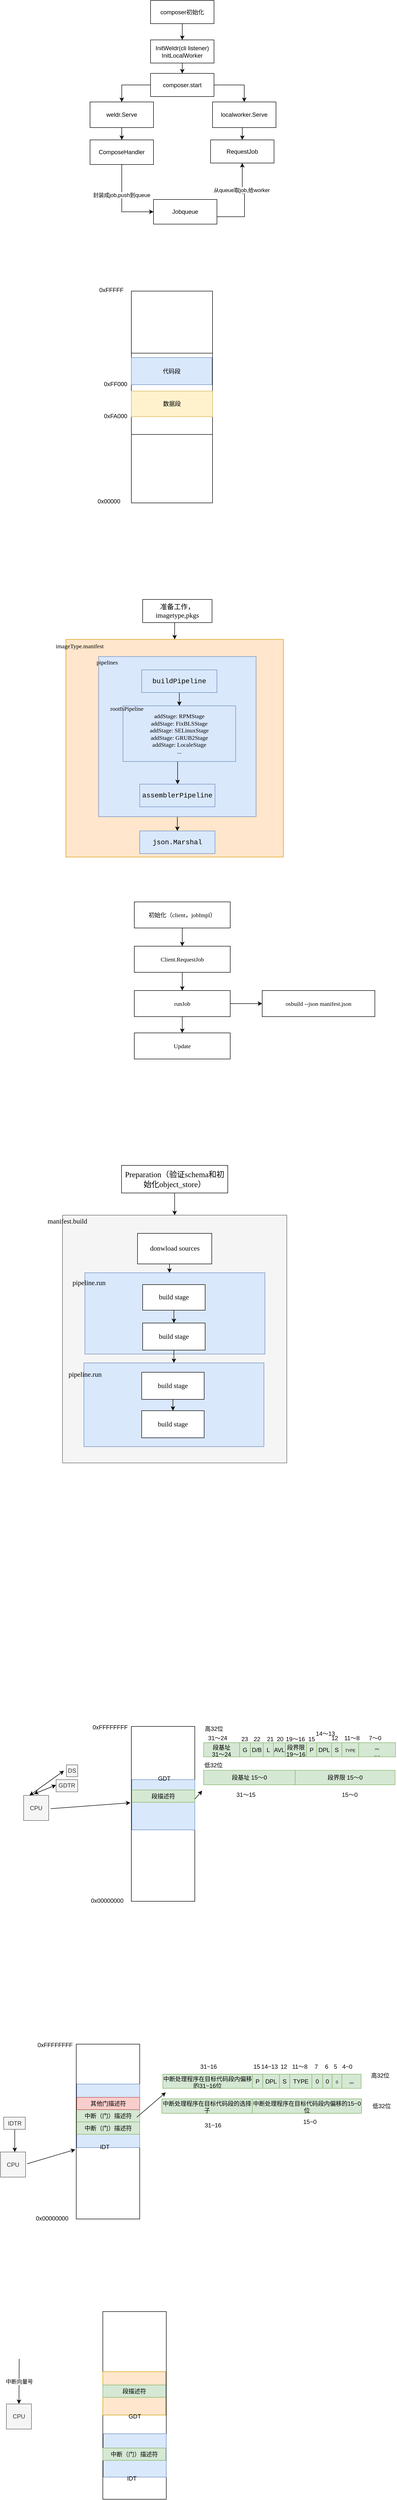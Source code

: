 <mxfile version="16.3.0" type="github">
  <diagram id="bUlH8hTkWng0hmFy_uGy" name="Page-1">
    <mxGraphModel dx="946" dy="549" grid="0" gridSize="10" guides="1" tooltips="1" connect="1" arrows="1" fold="1" page="1" pageScale="1" pageWidth="827" pageHeight="1169" math="0" shadow="0">
      <root>
        <mxCell id="0" />
        <mxCell id="1" parent="0" />
        <mxCell id="U3-4PwBG5j7vjIqN_zPh-6" value="" style="edgeStyle=orthogonalEdgeStyle;rounded=0;orthogonalLoop=1;jettySize=auto;html=1;" parent="1" source="U3-4PwBG5j7vjIqN_zPh-2" target="U3-4PwBG5j7vjIqN_zPh-5" edge="1">
          <mxGeometry relative="1" as="geometry" />
        </mxCell>
        <mxCell id="U3-4PwBG5j7vjIqN_zPh-2" value="composer初始化" style="rounded=0;whiteSpace=wrap;html=1;" parent="1" vertex="1">
          <mxGeometry x="327" y="86" width="129" height="47" as="geometry" />
        </mxCell>
        <mxCell id="U3-4PwBG5j7vjIqN_zPh-19" value="" style="edgeStyle=orthogonalEdgeStyle;rounded=0;orthogonalLoop=1;jettySize=auto;html=1;" parent="1" source="U3-4PwBG5j7vjIqN_zPh-5" target="U3-4PwBG5j7vjIqN_zPh-18" edge="1">
          <mxGeometry relative="1" as="geometry" />
        </mxCell>
        <mxCell id="U3-4PwBG5j7vjIqN_zPh-5" value="&lt;div&gt;&lt;span&gt;InitWeldr(cli listener)&lt;/span&gt;&lt;/div&gt;&lt;div&gt;&lt;span&gt;InitLocalWorker&lt;/span&gt;&lt;/div&gt;" style="rounded=0;whiteSpace=wrap;html=1;align=center;" parent="1" vertex="1">
          <mxGeometry x="327" y="166" width="129" height="47" as="geometry" />
        </mxCell>
        <mxCell id="U3-4PwBG5j7vjIqN_zPh-26" style="edgeStyle=orthogonalEdgeStyle;rounded=0;orthogonalLoop=1;jettySize=auto;html=1;exitX=0.5;exitY=1;exitDx=0;exitDy=0;entryX=0;entryY=0.5;entryDx=0;entryDy=0;" parent="1" source="U3-4PwBG5j7vjIqN_zPh-8" target="U3-4PwBG5j7vjIqN_zPh-24" edge="1">
          <mxGeometry relative="1" as="geometry" />
        </mxCell>
        <mxCell id="U3-4PwBG5j7vjIqN_zPh-27" value="封装成job,push到queue" style="edgeLabel;html=1;align=center;verticalAlign=middle;resizable=0;points=[];" parent="U3-4PwBG5j7vjIqN_zPh-26" vertex="1" connectable="0">
          <mxGeometry x="-0.23" y="-1" relative="1" as="geometry">
            <mxPoint as="offset" />
          </mxGeometry>
        </mxCell>
        <mxCell id="U3-4PwBG5j7vjIqN_zPh-8" value="&lt;div&gt;ComposeHandler&lt;/div&gt;" style="rounded=0;whiteSpace=wrap;html=1;align=center;" parent="1" vertex="1">
          <mxGeometry x="204" y="369" width="129" height="50" as="geometry" />
        </mxCell>
        <mxCell id="U3-4PwBG5j7vjIqN_zPh-10" value="RequestJob" style="rounded=0;whiteSpace=wrap;html=1;align=center;" parent="1" vertex="1">
          <mxGeometry x="449" y="369" width="129" height="47" as="geometry" />
        </mxCell>
        <mxCell id="U3-4PwBG5j7vjIqN_zPh-16" style="edgeStyle=orthogonalEdgeStyle;rounded=0;orthogonalLoop=1;jettySize=auto;html=1;exitX=0.5;exitY=1;exitDx=0;exitDy=0;entryX=0.5;entryY=0;entryDx=0;entryDy=0;" parent="1" source="U3-4PwBG5j7vjIqN_zPh-12" target="U3-4PwBG5j7vjIqN_zPh-8" edge="1">
          <mxGeometry relative="1" as="geometry" />
        </mxCell>
        <mxCell id="U3-4PwBG5j7vjIqN_zPh-12" value="weldr.Serve" style="rounded=0;whiteSpace=wrap;html=1;" parent="1" vertex="1">
          <mxGeometry x="204" y="292" width="129" height="52" as="geometry" />
        </mxCell>
        <mxCell id="U3-4PwBG5j7vjIqN_zPh-23" style="edgeStyle=orthogonalEdgeStyle;rounded=0;orthogonalLoop=1;jettySize=auto;html=1;exitX=0.5;exitY=1;exitDx=0;exitDy=0;entryX=0.5;entryY=0;entryDx=0;entryDy=0;" parent="1" source="U3-4PwBG5j7vjIqN_zPh-17" target="U3-4PwBG5j7vjIqN_zPh-10" edge="1">
          <mxGeometry relative="1" as="geometry" />
        </mxCell>
        <mxCell id="U3-4PwBG5j7vjIqN_zPh-17" value="localworker.Serve" style="rounded=0;whiteSpace=wrap;html=1;" parent="1" vertex="1">
          <mxGeometry x="453" y="292" width="129" height="52" as="geometry" />
        </mxCell>
        <mxCell id="U3-4PwBG5j7vjIqN_zPh-21" style="edgeStyle=orthogonalEdgeStyle;rounded=0;orthogonalLoop=1;jettySize=auto;html=1;exitX=0;exitY=0.5;exitDx=0;exitDy=0;entryX=0.5;entryY=0;entryDx=0;entryDy=0;" parent="1" source="U3-4PwBG5j7vjIqN_zPh-18" target="U3-4PwBG5j7vjIqN_zPh-12" edge="1">
          <mxGeometry relative="1" as="geometry" />
        </mxCell>
        <mxCell id="U3-4PwBG5j7vjIqN_zPh-22" style="edgeStyle=orthogonalEdgeStyle;rounded=0;orthogonalLoop=1;jettySize=auto;html=1;exitX=1;exitY=0.5;exitDx=0;exitDy=0;" parent="1" source="U3-4PwBG5j7vjIqN_zPh-18" target="U3-4PwBG5j7vjIqN_zPh-17" edge="1">
          <mxGeometry relative="1" as="geometry" />
        </mxCell>
        <mxCell id="U3-4PwBG5j7vjIqN_zPh-18" value="&lt;div&gt;composer.start&lt;/div&gt;" style="rounded=0;whiteSpace=wrap;html=1;align=center;" parent="1" vertex="1">
          <mxGeometry x="327" y="234" width="129" height="47" as="geometry" />
        </mxCell>
        <mxCell id="U3-4PwBG5j7vjIqN_zPh-28" style="edgeStyle=orthogonalEdgeStyle;rounded=0;orthogonalLoop=1;jettySize=auto;html=1;entryX=0.5;entryY=1;entryDx=0;entryDy=0;exitX=1;exitY=0.5;exitDx=0;exitDy=0;exitPerimeter=0;" parent="1" source="U3-4PwBG5j7vjIqN_zPh-24" target="U3-4PwBG5j7vjIqN_zPh-10" edge="1">
          <mxGeometry relative="1" as="geometry">
            <Array as="points">
              <mxPoint x="459" y="525" />
              <mxPoint x="518" y="525" />
              <mxPoint x="518" y="478" />
              <mxPoint x="514" y="478" />
            </Array>
          </mxGeometry>
        </mxCell>
        <mxCell id="U3-4PwBG5j7vjIqN_zPh-29" value="从queue取job,给worker" style="edgeLabel;html=1;align=center;verticalAlign=middle;resizable=0;points=[];" parent="U3-4PwBG5j7vjIqN_zPh-28" vertex="1" connectable="0">
          <mxGeometry x="0.413" y="2" relative="1" as="geometry">
            <mxPoint as="offset" />
          </mxGeometry>
        </mxCell>
        <mxCell id="U3-4PwBG5j7vjIqN_zPh-24" value="Jobqueue" style="rounded=0;whiteSpace=wrap;html=1;align=center;" parent="1" vertex="1">
          <mxGeometry x="333" y="490" width="129" height="50" as="geometry" />
        </mxCell>
        <mxCell id="U3-4PwBG5j7vjIqN_zPh-52" style="edgeStyle=orthogonalEdgeStyle;rounded=0;orthogonalLoop=1;jettySize=auto;html=1;exitX=0.5;exitY=1;exitDx=0;exitDy=0;entryX=0.5;entryY=0;entryDx=0;entryDy=0;" parent="1" source="U3-4PwBG5j7vjIqN_zPh-30" target="U3-4PwBG5j7vjIqN_zPh-45" edge="1">
          <mxGeometry relative="1" as="geometry" />
        </mxCell>
        <mxCell id="U3-4PwBG5j7vjIqN_zPh-30" value="&lt;font face=&quot;Lucida Console&quot; style=&quot;font-size: 14px&quot;&gt;准备工作，imagetype,pkgs&lt;/font&gt;" style="rounded=0;whiteSpace=wrap;html=1;" parent="1" vertex="1">
          <mxGeometry x="311" y="1302" width="141" height="47" as="geometry" />
        </mxCell>
        <mxCell id="U3-4PwBG5j7vjIqN_zPh-34" value="" style="edgeStyle=orthogonalEdgeStyle;rounded=0;orthogonalLoop=1;jettySize=auto;html=1;" parent="1" edge="1">
          <mxGeometry relative="1" as="geometry">
            <mxPoint x="399.5" y="877" as="targetPoint" />
          </mxGeometry>
        </mxCell>
        <mxCell id="U3-4PwBG5j7vjIqN_zPh-36" value="" style="edgeStyle=orthogonalEdgeStyle;rounded=0;orthogonalLoop=1;jettySize=auto;html=1;" parent="1" edge="1">
          <mxGeometry relative="1" as="geometry">
            <mxPoint x="399.5" y="954" as="targetPoint" />
          </mxGeometry>
        </mxCell>
        <mxCell id="U3-4PwBG5j7vjIqN_zPh-51" style="edgeStyle=orthogonalEdgeStyle;rounded=0;orthogonalLoop=1;jettySize=auto;html=1;exitX=0.5;exitY=0;exitDx=0;exitDy=0;entryX=0.5;entryY=0;entryDx=0;entryDy=0;" parent="1" source="U3-4PwBG5j7vjIqN_zPh-45" target="U3-4PwBG5j7vjIqN_zPh-39" edge="1">
          <mxGeometry relative="1" as="geometry" />
        </mxCell>
        <mxCell id="U3-4PwBG5j7vjIqN_zPh-53" style="edgeStyle=orthogonalEdgeStyle;rounded=0;orthogonalLoop=1;jettySize=auto;html=1;exitX=0.5;exitY=0;exitDx=0;exitDy=0;entryX=0.5;entryY=0;entryDx=0;entryDy=0;" parent="1" source="U3-4PwBG5j7vjIqN_zPh-45" target="U3-4PwBG5j7vjIqN_zPh-39" edge="1">
          <mxGeometry relative="1" as="geometry" />
        </mxCell>
        <mxCell id="U3-4PwBG5j7vjIqN_zPh-45" value="" style="whiteSpace=wrap;html=1;aspect=fixed;fillColor=#ffe6cc;strokeColor=#d79b00;" parent="1" vertex="1">
          <mxGeometry x="155" y="1383" width="442" height="442" as="geometry" />
        </mxCell>
        <mxCell id="U3-4PwBG5j7vjIqN_zPh-54" value="" style="edgeStyle=orthogonalEdgeStyle;rounded=0;orthogonalLoop=1;jettySize=auto;html=1;" parent="1" source="U3-4PwBG5j7vjIqN_zPh-39" target="U3-4PwBG5j7vjIqN_zPh-49" edge="1">
          <mxGeometry relative="1" as="geometry" />
        </mxCell>
        <mxCell id="U3-4PwBG5j7vjIqN_zPh-39" value="" style="rounded=0;whiteSpace=wrap;html=1;fillColor=#dae8fc;strokeColor=#6c8ebf;" parent="1" vertex="1">
          <mxGeometry x="221.5" y="1418" width="320" height="325" as="geometry" />
        </mxCell>
        <mxCell id="U3-4PwBG5j7vjIqN_zPh-47" value="&lt;font face=&quot;Lucida Console&quot;&gt;imageType.manifest&lt;/font&gt;" style="text;html=1;strokeColor=none;fillColor=none;align=center;verticalAlign=middle;whiteSpace=wrap;rounded=0;" parent="1" vertex="1">
          <mxGeometry x="163" y="1387" width="40" height="20" as="geometry" />
        </mxCell>
        <mxCell id="U3-4PwBG5j7vjIqN_zPh-49" value="&lt;div style=&quot;line-height: 19px&quot;&gt;&lt;font face=&quot;consolas, courier new, monospace&quot;&gt;&lt;span style=&quot;font-size: 14px&quot;&gt;json.Marshal&lt;/span&gt;&lt;/font&gt;&lt;br&gt;&lt;/div&gt;" style="rounded=0;whiteSpace=wrap;html=1;fillColor=#dae8fc;strokeColor=#6c8ebf;" parent="1" vertex="1">
          <mxGeometry x="305" y="1772" width="153" height="46" as="geometry" />
        </mxCell>
        <mxCell id="U3-4PwBG5j7vjIqN_zPh-55" value="&lt;font face=&quot;Lucida Console&quot;&gt;pipelines&lt;/font&gt;" style="text;html=1;strokeColor=none;fillColor=none;align=center;verticalAlign=middle;whiteSpace=wrap;rounded=0;" parent="1" vertex="1">
          <mxGeometry x="219" y="1420" width="40" height="20" as="geometry" />
        </mxCell>
        <mxCell id="U3-4PwBG5j7vjIqN_zPh-63" value="" style="edgeStyle=orthogonalEdgeStyle;rounded=0;orthogonalLoop=1;jettySize=auto;html=1;" parent="1" source="U3-4PwBG5j7vjIqN_zPh-56" target="U3-4PwBG5j7vjIqN_zPh-57" edge="1">
          <mxGeometry relative="1" as="geometry" />
        </mxCell>
        <mxCell id="U3-4PwBG5j7vjIqN_zPh-56" value="&lt;div style=&quot;line-height: 19px&quot;&gt;&lt;font face=&quot;consolas, courier new, monospace&quot;&gt;&lt;span style=&quot;font-size: 14px&quot;&gt;buildPipeline&lt;/span&gt;&lt;/font&gt;&lt;br&gt;&lt;/div&gt;" style="rounded=0;whiteSpace=wrap;html=1;fillColor=#dae8fc;strokeColor=#6c8ebf;" parent="1" vertex="1">
          <mxGeometry x="309" y="1445" width="153" height="46" as="geometry" />
        </mxCell>
        <mxCell id="U3-4PwBG5j7vjIqN_zPh-64" style="edgeStyle=orthogonalEdgeStyle;rounded=0;orthogonalLoop=1;jettySize=auto;html=1;exitX=0.5;exitY=1;exitDx=0;exitDy=0;" parent="1" source="U3-4PwBG5j7vjIqN_zPh-57" edge="1">
          <mxGeometry relative="1" as="geometry">
            <mxPoint x="382" y="1677" as="targetPoint" />
            <Array as="points">
              <mxPoint x="382" y="1631" />
            </Array>
          </mxGeometry>
        </mxCell>
        <mxCell id="U3-4PwBG5j7vjIqN_zPh-57" value="&lt;font face=&quot;Lucida Console&quot;&gt;addStage: RPMStage&lt;br&gt;&lt;/font&gt;&lt;span style=&quot;font-family: &amp;#34;lucida console&amp;#34;&quot;&gt;addStage&lt;/span&gt;&lt;span style=&quot;font-family: &amp;#34;lucida console&amp;#34;&quot;&gt;:&amp;nbsp;&lt;/span&gt;&lt;font face=&quot;lucida console&quot;&gt;FixBLSStage&lt;br&gt;&lt;/font&gt;&lt;span style=&quot;font-family: &amp;#34;lucida console&amp;#34;&quot;&gt;addStage&lt;/span&gt;&lt;span style=&quot;font-family: &amp;#34;lucida console&amp;#34;&quot;&gt;:&amp;nbsp;&lt;/span&gt;&lt;font face=&quot;lucida console&quot;&gt;SELinuxStage&lt;br&gt;&lt;/font&gt;&lt;span style=&quot;font-family: &amp;#34;lucida console&amp;#34;&quot;&gt;addStage&lt;/span&gt;&lt;span style=&quot;font-family: &amp;#34;lucida console&amp;#34;&quot;&gt;:&amp;nbsp;&lt;/span&gt;&lt;font face=&quot;lucida console&quot;&gt;GRUB2Stage&lt;br&gt;&lt;/font&gt;&lt;span style=&quot;font-family: &amp;#34;lucida console&amp;#34;&quot;&gt;addStage&lt;/span&gt;&lt;span style=&quot;font-family: &amp;#34;lucida console&amp;#34;&quot;&gt;:&amp;nbsp;&lt;/span&gt;&lt;font face=&quot;lucida console&quot;&gt;LocaleStage&lt;br&gt;...&lt;br&gt;&lt;/font&gt;" style="rounded=0;whiteSpace=wrap;html=1;fillColor=#dae8fc;strokeColor=#6c8ebf;" parent="1" vertex="1">
          <mxGeometry x="271" y="1518" width="229" height="113" as="geometry" />
        </mxCell>
        <mxCell id="U3-4PwBG5j7vjIqN_zPh-58" value="&lt;div style=&quot;line-height: 19px&quot;&gt;&lt;font face=&quot;consolas, courier new, monospace&quot;&gt;&lt;span style=&quot;font-size: 14px&quot;&gt;assemblerPipeline&lt;/span&gt;&lt;/font&gt;&lt;br&gt;&lt;/div&gt;" style="rounded=0;whiteSpace=wrap;html=1;fillColor=#dae8fc;strokeColor=#6c8ebf;" parent="1" vertex="1">
          <mxGeometry x="305" y="1677" width="153" height="46" as="geometry" />
        </mxCell>
        <mxCell id="U3-4PwBG5j7vjIqN_zPh-67" value="&lt;font face=&quot;Lucida Console&quot; style=&quot;font-size: 12px&quot;&gt;rootfsPipeline&lt;/font&gt;" style="text;html=1;strokeColor=none;fillColor=none;align=center;verticalAlign=middle;whiteSpace=wrap;rounded=0;" parent="1" vertex="1">
          <mxGeometry x="259" y="1514" width="40" height="20" as="geometry" />
        </mxCell>
        <mxCell id="U3-4PwBG5j7vjIqN_zPh-70" value="" style="edgeStyle=orthogonalEdgeStyle;rounded=0;orthogonalLoop=1;jettySize=auto;html=1;" parent="1" source="U3-4PwBG5j7vjIqN_zPh-68" target="U3-4PwBG5j7vjIqN_zPh-69" edge="1">
          <mxGeometry relative="1" as="geometry" />
        </mxCell>
        <mxCell id="U3-4PwBG5j7vjIqN_zPh-68" value="&lt;font face=&quot;Lucida Console&quot;&gt;初始化（client，jobImpl）&lt;/font&gt;" style="rounded=0;whiteSpace=wrap;html=1;" parent="1" vertex="1">
          <mxGeometry x="294" y="1916" width="195" height="53" as="geometry" />
        </mxCell>
        <mxCell id="U3-4PwBG5j7vjIqN_zPh-73" value="" style="edgeStyle=orthogonalEdgeStyle;rounded=0;orthogonalLoop=1;jettySize=auto;html=1;" parent="1" source="U3-4PwBG5j7vjIqN_zPh-69" target="U3-4PwBG5j7vjIqN_zPh-72" edge="1">
          <mxGeometry relative="1" as="geometry" />
        </mxCell>
        <mxCell id="U3-4PwBG5j7vjIqN_zPh-69" value="&lt;font face=&quot;Lucida Console&quot;&gt;Client.RequestJob&lt;/font&gt;" style="rounded=0;whiteSpace=wrap;html=1;" parent="1" vertex="1">
          <mxGeometry x="294" y="2006" width="195" height="53" as="geometry" />
        </mxCell>
        <mxCell id="U3-4PwBG5j7vjIqN_zPh-75" value="" style="edgeStyle=orthogonalEdgeStyle;rounded=0;orthogonalLoop=1;jettySize=auto;html=1;" parent="1" source="U3-4PwBG5j7vjIqN_zPh-72" target="U3-4PwBG5j7vjIqN_zPh-74" edge="1">
          <mxGeometry relative="1" as="geometry" />
        </mxCell>
        <mxCell id="U3-4PwBG5j7vjIqN_zPh-77" value="" style="edgeStyle=orthogonalEdgeStyle;rounded=0;orthogonalLoop=1;jettySize=auto;html=1;" parent="1" source="U3-4PwBG5j7vjIqN_zPh-72" target="U3-4PwBG5j7vjIqN_zPh-76" edge="1">
          <mxGeometry relative="1" as="geometry" />
        </mxCell>
        <mxCell id="U3-4PwBG5j7vjIqN_zPh-72" value="&lt;font face=&quot;Lucida Console&quot;&gt;runJob&lt;/font&gt;" style="rounded=0;whiteSpace=wrap;html=1;" parent="1" vertex="1">
          <mxGeometry x="294" y="2096" width="195" height="53" as="geometry" />
        </mxCell>
        <mxCell id="U3-4PwBG5j7vjIqN_zPh-74" value="&lt;font face=&quot;Lucida Console&quot;&gt;Update&lt;/font&gt;" style="rounded=0;whiteSpace=wrap;html=1;" parent="1" vertex="1">
          <mxGeometry x="294" y="2182" width="195" height="53" as="geometry" />
        </mxCell>
        <mxCell id="U3-4PwBG5j7vjIqN_zPh-76" value="&lt;font face=&quot;Lucida Console&quot;&gt;osbuild --json manifest.json&lt;/font&gt;" style="rounded=0;whiteSpace=wrap;html=1;" parent="1" vertex="1">
          <mxGeometry x="554" y="2096" width="229" height="53" as="geometry" />
        </mxCell>
        <mxCell id="iq1kKb7xA_L9YBXKJkqq-4" value="" style="edgeStyle=orthogonalEdgeStyle;rounded=0;orthogonalLoop=1;jettySize=auto;html=1;" parent="1" source="iq1kKb7xA_L9YBXKJkqq-2" target="iq1kKb7xA_L9YBXKJkqq-3" edge="1">
          <mxGeometry relative="1" as="geometry" />
        </mxCell>
        <mxCell id="iq1kKb7xA_L9YBXKJkqq-2" value="&lt;font face=&quot;Lucida Console&quot;&gt;&lt;span style=&quot;font-size: 16px ; text-align: left ; background-color: rgb(255 , 255 , 255)&quot;&gt;Preparation（验证&lt;/span&gt;&lt;span style=&quot;font-size: 16px ; text-align: left ; background-color: rgb(255 , 255 , 255)&quot;&gt;schema和初始化object_store&lt;/span&gt;&lt;span style=&quot;font-size: 16px ; text-align: left ; background-color: rgb(255 , 255 , 255)&quot;&gt;）&lt;/span&gt;&lt;/font&gt;" style="rounded=0;whiteSpace=wrap;html=1;" parent="1" vertex="1">
          <mxGeometry x="268" y="2451" width="216" height="56" as="geometry" />
        </mxCell>
        <mxCell id="iq1kKb7xA_L9YBXKJkqq-3" value="&lt;div style=&quot;text-align: left&quot;&gt;&lt;br&gt;&lt;/div&gt;" style="rounded=0;whiteSpace=wrap;html=1;fillColor=#f5f5f5;strokeColor=#666666;fontColor=#333333;" parent="1" vertex="1">
          <mxGeometry x="148" y="2552" width="456" height="503" as="geometry" />
        </mxCell>
        <mxCell id="iq1kKb7xA_L9YBXKJkqq-9" style="edgeStyle=orthogonalEdgeStyle;rounded=0;orthogonalLoop=1;jettySize=auto;html=1;exitX=0.5;exitY=1;exitDx=0;exitDy=0;entryX=0.47;entryY=0;entryDx=0;entryDy=0;entryPerimeter=0;" parent="1" source="iq1kKb7xA_L9YBXKJkqq-5" target="iq1kKb7xA_L9YBXKJkqq-7" edge="1">
          <mxGeometry relative="1" as="geometry" />
        </mxCell>
        <mxCell id="iq1kKb7xA_L9YBXKJkqq-5" value="&lt;font face=&quot;Lucida Console&quot; style=&quot;font-size: 14px&quot;&gt;donwload sources&lt;/font&gt;" style="rounded=0;whiteSpace=wrap;html=1;" parent="1" vertex="1">
          <mxGeometry x="300.5" y="2589" width="151" height="62" as="geometry" />
        </mxCell>
        <mxCell id="iq1kKb7xA_L9YBXKJkqq-7" value="" style="rounded=0;whiteSpace=wrap;html=1;fillColor=#dae8fc;strokeColor=#6c8ebf;" parent="1" vertex="1">
          <mxGeometry x="193.5" y="2669" width="366" height="165" as="geometry" />
        </mxCell>
        <mxCell id="iq1kKb7xA_L9YBXKJkqq-17" value="" style="edgeStyle=orthogonalEdgeStyle;rounded=0;orthogonalLoop=1;jettySize=auto;html=1;" parent="1" source="iq1kKb7xA_L9YBXKJkqq-8" target="iq1kKb7xA_L9YBXKJkqq-14" edge="1">
          <mxGeometry relative="1" as="geometry" />
        </mxCell>
        <mxCell id="iq1kKb7xA_L9YBXKJkqq-8" value="&lt;font face=&quot;Lucida Console&quot; style=&quot;font-size: 14px&quot;&gt;build stage&lt;/font&gt;" style="rounded=0;whiteSpace=wrap;html=1;" parent="1" vertex="1">
          <mxGeometry x="311" y="2693" width="127" height="52" as="geometry" />
        </mxCell>
        <mxCell id="iq1kKb7xA_L9YBXKJkqq-11" value="" style="rounded=0;whiteSpace=wrap;html=1;fillColor=#dae8fc;strokeColor=#6c8ebf;" parent="1" vertex="1">
          <mxGeometry x="191.5" y="2852" width="366" height="170" as="geometry" />
        </mxCell>
        <mxCell id="iq1kKb7xA_L9YBXKJkqq-13" style="edgeStyle=orthogonalEdgeStyle;rounded=0;orthogonalLoop=1;jettySize=auto;html=1;exitX=0.5;exitY=1;exitDx=0;exitDy=0;" parent="1" source="iq1kKb7xA_L9YBXKJkqq-7" target="iq1kKb7xA_L9YBXKJkqq-7" edge="1">
          <mxGeometry relative="1" as="geometry" />
        </mxCell>
        <mxCell id="iq1kKb7xA_L9YBXKJkqq-20" style="edgeStyle=orthogonalEdgeStyle;rounded=0;orthogonalLoop=1;jettySize=auto;html=1;exitX=0.5;exitY=1;exitDx=0;exitDy=0;" parent="1" source="iq1kKb7xA_L9YBXKJkqq-14" target="iq1kKb7xA_L9YBXKJkqq-11" edge="1">
          <mxGeometry relative="1" as="geometry" />
        </mxCell>
        <mxCell id="iq1kKb7xA_L9YBXKJkqq-14" value="&lt;font face=&quot;Lucida Console&quot; style=&quot;font-size: 14px&quot;&gt;build stage&lt;/font&gt;" style="rounded=0;whiteSpace=wrap;html=1;" parent="1" vertex="1">
          <mxGeometry x="311" y="2771" width="127" height="55" as="geometry" />
        </mxCell>
        <mxCell id="iq1kKb7xA_L9YBXKJkqq-18" value="" style="edgeStyle=orthogonalEdgeStyle;rounded=0;orthogonalLoop=1;jettySize=auto;html=1;" parent="1" source="iq1kKb7xA_L9YBXKJkqq-15" target="iq1kKb7xA_L9YBXKJkqq-16" edge="1">
          <mxGeometry relative="1" as="geometry" />
        </mxCell>
        <mxCell id="iq1kKb7xA_L9YBXKJkqq-15" value="&lt;font face=&quot;Lucida Console&quot; style=&quot;font-size: 14px&quot;&gt;build stage&lt;/font&gt;" style="rounded=0;whiteSpace=wrap;html=1;" parent="1" vertex="1">
          <mxGeometry x="309" y="2871" width="127" height="55" as="geometry" />
        </mxCell>
        <mxCell id="iq1kKb7xA_L9YBXKJkqq-16" value="&lt;font face=&quot;Lucida Console&quot; style=&quot;font-size: 14px&quot;&gt;build stage&lt;/font&gt;" style="rounded=0;whiteSpace=wrap;html=1;" parent="1" vertex="1">
          <mxGeometry x="309" y="2949" width="127" height="55" as="geometry" />
        </mxCell>
        <mxCell id="iq1kKb7xA_L9YBXKJkqq-21" value="&lt;font face=&quot;Lucida Console&quot; style=&quot;font-size: 14px&quot;&gt;manifest.build&lt;/font&gt;" style="text;html=1;strokeColor=none;fillColor=none;align=center;verticalAlign=middle;whiteSpace=wrap;rounded=0;" parent="1" vertex="1">
          <mxGeometry x="138" y="2555" width="40" height="20" as="geometry" />
        </mxCell>
        <mxCell id="iq1kKb7xA_L9YBXKJkqq-22" value="&lt;font face=&quot;Lucida Console&quot; style=&quot;font-size: 14px&quot;&gt;pipeline.run&lt;/font&gt;" style="text;html=1;strokeColor=none;fillColor=none;align=center;verticalAlign=middle;whiteSpace=wrap;rounded=0;" parent="1" vertex="1">
          <mxGeometry x="182" y="2680" width="40" height="20" as="geometry" />
        </mxCell>
        <mxCell id="iq1kKb7xA_L9YBXKJkqq-23" value="&lt;font face=&quot;Lucida Console&quot; style=&quot;font-size: 14px&quot;&gt;pipeline.run&lt;/font&gt;" style="text;html=1;strokeColor=none;fillColor=none;align=center;verticalAlign=middle;whiteSpace=wrap;rounded=0;" parent="1" vertex="1">
          <mxGeometry x="174" y="2866" width="40" height="20" as="geometry" />
        </mxCell>
        <mxCell id="d7daQP97W9qkn_uoTllx-1" value="" style="rounded=0;whiteSpace=wrap;html=1;" parent="1" vertex="1">
          <mxGeometry x="288" y="676" width="165" height="430" as="geometry" />
        </mxCell>
        <mxCell id="d7daQP97W9qkn_uoTllx-2" value="0x00000" style="text;html=1;strokeColor=none;fillColor=none;align=center;verticalAlign=middle;whiteSpace=wrap;rounded=0;" parent="1" vertex="1">
          <mxGeometry x="217" y="1093" width="51" height="20" as="geometry" />
        </mxCell>
        <mxCell id="d7daQP97W9qkn_uoTllx-3" value="0xFFFFF" style="text;html=1;strokeColor=none;fillColor=none;align=center;verticalAlign=middle;whiteSpace=wrap;rounded=0;" parent="1" vertex="1">
          <mxGeometry x="222" y="664" width="51" height="20" as="geometry" />
        </mxCell>
        <mxCell id="d7daQP97W9qkn_uoTllx-4" value="" style="rounded=0;whiteSpace=wrap;html=1;" parent="1" vertex="1">
          <mxGeometry x="288" y="802" width="165" height="165" as="geometry" />
        </mxCell>
        <mxCell id="d7daQP97W9qkn_uoTllx-7" value="代码段" style="rounded=0;whiteSpace=wrap;html=1;fillColor=#dae8fc;strokeColor=#6c8ebf;" parent="1" vertex="1">
          <mxGeometry x="288" y="811" width="164" height="55" as="geometry" />
        </mxCell>
        <mxCell id="d7daQP97W9qkn_uoTllx-8" value="数据段" style="rounded=0;whiteSpace=wrap;html=1;fillColor=#fff2cc;strokeColor=#d6b656;" parent="1" vertex="1">
          <mxGeometry x="288" y="879" width="165" height="52" as="geometry" />
        </mxCell>
        <mxCell id="d7daQP97W9qkn_uoTllx-9" value="0xFF000" style="text;html=1;strokeColor=none;fillColor=none;align=center;verticalAlign=middle;whiteSpace=wrap;rounded=0;" parent="1" vertex="1">
          <mxGeometry x="236" y="855" width="40" height="20" as="geometry" />
        </mxCell>
        <mxCell id="d7daQP97W9qkn_uoTllx-11" value="0xFA000" style="text;html=1;strokeColor=none;fillColor=none;align=center;verticalAlign=middle;whiteSpace=wrap;rounded=0;" parent="1" vertex="1">
          <mxGeometry x="236" y="920" width="40" height="20" as="geometry" />
        </mxCell>
        <mxCell id="d7daQP97W9qkn_uoTllx-12" value="" style="rounded=0;whiteSpace=wrap;html=1;" parent="1" vertex="1">
          <mxGeometry x="288" y="3590" width="129" height="355" as="geometry" />
        </mxCell>
        <mxCell id="d7daQP97W9qkn_uoTllx-13" value="0x00000000" style="text;html=1;strokeColor=none;fillColor=none;align=center;verticalAlign=middle;whiteSpace=wrap;rounded=0;" parent="1" vertex="1">
          <mxGeometry x="219" y="3934" width="40" height="20" as="geometry" />
        </mxCell>
        <mxCell id="d7daQP97W9qkn_uoTllx-14" value="0xFFFFFFFF" style="text;html=1;strokeColor=none;fillColor=none;align=center;verticalAlign=middle;whiteSpace=wrap;rounded=0;" parent="1" vertex="1">
          <mxGeometry x="225" y="3582" width="40" height="20" as="geometry" />
        </mxCell>
        <mxCell id="d7daQP97W9qkn_uoTllx-15" value="" style="rounded=0;whiteSpace=wrap;html=1;fillColor=#dae8fc;strokeColor=#6c8ebf;" parent="1" vertex="1">
          <mxGeometry x="289" y="3698" width="128" height="102" as="geometry" />
        </mxCell>
        <mxCell id="d7daQP97W9qkn_uoTllx-16" value="GDT" style="text;html=1;strokeColor=none;fillColor=none;align=center;verticalAlign=middle;whiteSpace=wrap;rounded=0;" parent="1" vertex="1">
          <mxGeometry x="335" y="3686" width="40" height="20" as="geometry" />
        </mxCell>
        <mxCell id="d7daQP97W9qkn_uoTllx-17" value="段描述符" style="rounded=0;whiteSpace=wrap;html=1;fillColor=#d5e8d4;strokeColor=#82b366;" parent="1" vertex="1">
          <mxGeometry x="289" y="3719" width="128" height="25" as="geometry" />
        </mxCell>
        <mxCell id="d7daQP97W9qkn_uoTllx-20" value="" style="endArrow=classic;html=1;" parent="1" edge="1">
          <mxGeometry width="50" height="50" relative="1" as="geometry">
            <mxPoint x="417" y="3737.5" as="sourcePoint" />
            <mxPoint x="432" y="3720.5" as="targetPoint" />
          </mxGeometry>
        </mxCell>
        <mxCell id="d7daQP97W9qkn_uoTllx-22" value="高32位" style="text;html=1;strokeColor=none;fillColor=none;align=center;verticalAlign=middle;whiteSpace=wrap;rounded=0;" parent="1" vertex="1">
          <mxGeometry x="436" y="3585" width="40" height="20" as="geometry" />
        </mxCell>
        <mxCell id="d7daQP97W9qkn_uoTllx-25" value="低32位" style="text;html=1;strokeColor=none;fillColor=none;align=center;verticalAlign=middle;whiteSpace=wrap;rounded=0;" parent="1" vertex="1">
          <mxGeometry x="435" y="3659" width="40" height="20" as="geometry" />
        </mxCell>
        <mxCell id="d7daQP97W9qkn_uoTllx-26" value="CPU" style="whiteSpace=wrap;html=1;aspect=fixed;fillColor=#f5f5f5;strokeColor=#666666;fontColor=#333333;" parent="1" vertex="1">
          <mxGeometry x="69" y="3730" width="51" height="51" as="geometry" />
        </mxCell>
        <mxCell id="d7daQP97W9qkn_uoTllx-27" value="DS" style="rounded=0;whiteSpace=wrap;html=1;fillColor=#f5f5f5;strokeColor=#666666;fontColor=#333333;" parent="1" vertex="1">
          <mxGeometry x="156" y="3668" width="23" height="24" as="geometry" />
        </mxCell>
        <mxCell id="d7daQP97W9qkn_uoTllx-31" value="GDTR" style="rounded=0;whiteSpace=wrap;html=1;fillColor=#f5f5f5;strokeColor=#666666;fontColor=#333333;" parent="1" vertex="1">
          <mxGeometry x="135" y="3698" width="44" height="24.75" as="geometry" />
        </mxCell>
        <mxCell id="d7daQP97W9qkn_uoTllx-33" value="" style="endArrow=classic;startArrow=classic;html=1;" parent="1" edge="1">
          <mxGeometry width="50" height="50" relative="1" as="geometry">
            <mxPoint x="81" y="3730" as="sourcePoint" />
            <mxPoint x="151" y="3680" as="targetPoint" />
          </mxGeometry>
        </mxCell>
        <mxCell id="d7daQP97W9qkn_uoTllx-34" value="" style="endArrow=classic;startArrow=classic;html=1;" parent="1" edge="1">
          <mxGeometry width="50" height="50" relative="1" as="geometry">
            <mxPoint x="90" y="3727" as="sourcePoint" />
            <mxPoint x="135" y="3709" as="targetPoint" />
          </mxGeometry>
        </mxCell>
        <mxCell id="d7daQP97W9qkn_uoTllx-37" value="" style="endArrow=classic;html=1;" parent="1" edge="1">
          <mxGeometry width="50" height="50" relative="1" as="geometry">
            <mxPoint x="124" y="3757" as="sourcePoint" />
            <mxPoint x="286" y="3745" as="targetPoint" />
          </mxGeometry>
        </mxCell>
        <mxCell id="d7daQP97W9qkn_uoTllx-106" value="" style="shape=table;html=1;whiteSpace=wrap;startSize=0;container=1;collapsible=0;childLayout=tableLayout;fillColor=#d5e8d4;strokeColor=#82b366;" parent="1" vertex="1">
          <mxGeometry x="435" y="3679" width="389" height="29.5" as="geometry" />
        </mxCell>
        <mxCell id="d7daQP97W9qkn_uoTllx-107" value="" style="shape=partialRectangle;html=1;whiteSpace=wrap;collapsible=0;dropTarget=0;pointerEvents=0;fillColor=none;top=0;left=0;bottom=0;right=0;points=[[0,0.5],[1,0.5]];portConstraint=eastwest;" parent="d7daQP97W9qkn_uoTllx-106" vertex="1">
          <mxGeometry width="389" height="30" as="geometry" />
        </mxCell>
        <mxCell id="d7daQP97W9qkn_uoTllx-108" value="段基址 15～0" style="shape=partialRectangle;html=1;whiteSpace=wrap;connectable=0;fillColor=none;top=0;left=0;bottom=0;right=0;overflow=hidden;pointerEvents=1;" parent="d7daQP97W9qkn_uoTllx-107" vertex="1">
          <mxGeometry width="186" height="30" as="geometry" />
        </mxCell>
        <mxCell id="d7daQP97W9qkn_uoTllx-109" value="段界限 15～0" style="shape=partialRectangle;html=1;whiteSpace=wrap;connectable=0;fillColor=none;top=0;left=0;bottom=0;right=0;overflow=hidden;pointerEvents=1;" parent="d7daQP97W9qkn_uoTllx-107" vertex="1">
          <mxGeometry x="186" width="203" height="30" as="geometry" />
        </mxCell>
        <mxCell id="d7daQP97W9qkn_uoTllx-119" value="15～0" style="text;html=1;strokeColor=none;fillColor=none;align=center;verticalAlign=middle;whiteSpace=wrap;rounded=0;" parent="1" vertex="1">
          <mxGeometry x="712" y="3719" width="40" height="20" as="geometry" />
        </mxCell>
        <mxCell id="d7daQP97W9qkn_uoTllx-120" value="31～15" style="text;html=1;strokeColor=none;fillColor=none;align=center;verticalAlign=middle;whiteSpace=wrap;rounded=0;" parent="1" vertex="1">
          <mxGeometry x="493" y="3719" width="56" height="20" as="geometry" />
        </mxCell>
        <mxCell id="d7daQP97W9qkn_uoTllx-121" value="" style="shape=table;html=1;whiteSpace=wrap;startSize=0;container=1;collapsible=0;childLayout=tableLayout;fillColor=#d5e8d4;strokeColor=#82b366;" parent="1" vertex="1">
          <mxGeometry x="435" y="3623" width="390" height="28.75" as="geometry" />
        </mxCell>
        <mxCell id="d7daQP97W9qkn_uoTllx-122" value="" style="shape=partialRectangle;html=1;whiteSpace=wrap;collapsible=0;dropTarget=0;pointerEvents=0;fillColor=none;top=0;left=0;bottom=0;right=0;points=[[0,0.5],[1,0.5]];portConstraint=eastwest;" parent="d7daQP97W9qkn_uoTllx-121" vertex="1">
          <mxGeometry width="390" height="29" as="geometry" />
        </mxCell>
        <mxCell id="d7daQP97W9qkn_uoTllx-123" value="段基址&lt;br&gt;31～24" style="shape=partialRectangle;html=1;whiteSpace=wrap;connectable=0;fillColor=none;top=0;left=0;bottom=0;right=0;overflow=hidden;pointerEvents=1;" parent="d7daQP97W9qkn_uoTllx-122" vertex="1">
          <mxGeometry width="73" height="29" as="geometry" />
        </mxCell>
        <mxCell id="d7daQP97W9qkn_uoTllx-124" value="G" style="shape=partialRectangle;html=1;whiteSpace=wrap;connectable=0;fillColor=none;top=0;left=0;bottom=0;right=0;overflow=hidden;pointerEvents=1;" parent="d7daQP97W9qkn_uoTllx-122" vertex="1">
          <mxGeometry x="73" width="22" height="29" as="geometry" />
        </mxCell>
        <mxCell id="d7daQP97W9qkn_uoTllx-127" value="D/B" style="shape=partialRectangle;html=1;whiteSpace=wrap;connectable=0;fillColor=none;top=0;left=0;bottom=0;right=0;overflow=hidden;pointerEvents=1;" parent="d7daQP97W9qkn_uoTllx-122" vertex="1">
          <mxGeometry x="95" width="26" height="29" as="geometry" />
        </mxCell>
        <mxCell id="d7daQP97W9qkn_uoTllx-126" value="L" style="shape=partialRectangle;html=1;whiteSpace=wrap;connectable=0;fillColor=none;top=0;left=0;bottom=0;right=0;overflow=hidden;pointerEvents=1;" parent="d7daQP97W9qkn_uoTllx-122" vertex="1">
          <mxGeometry x="121" width="21" height="29" as="geometry" />
        </mxCell>
        <mxCell id="d7daQP97W9qkn_uoTllx-125" value="AVL" style="shape=partialRectangle;html=1;whiteSpace=wrap;connectable=0;fillColor=none;top=0;left=0;bottom=0;right=0;overflow=hidden;pointerEvents=1;" parent="d7daQP97W9qkn_uoTllx-122" vertex="1">
          <mxGeometry x="142" width="24" height="29" as="geometry" />
        </mxCell>
        <mxCell id="d7daQP97W9qkn_uoTllx-133" value="段界限&lt;br&gt;19～16" style="shape=partialRectangle;html=1;whiteSpace=wrap;connectable=0;fillColor=none;top=0;left=0;bottom=0;right=0;overflow=hidden;pointerEvents=1;" parent="d7daQP97W9qkn_uoTllx-122" vertex="1">
          <mxGeometry x="166" width="43" height="29" as="geometry" />
        </mxCell>
        <mxCell id="d7daQP97W9qkn_uoTllx-132" value="P" style="shape=partialRectangle;html=1;whiteSpace=wrap;connectable=0;fillColor=none;top=0;left=0;bottom=0;right=0;overflow=hidden;pointerEvents=1;" parent="d7daQP97W9qkn_uoTllx-122" vertex="1">
          <mxGeometry x="209" width="21" height="29" as="geometry" />
        </mxCell>
        <mxCell id="d7daQP97W9qkn_uoTllx-131" value="DPL" style="shape=partialRectangle;html=1;whiteSpace=wrap;connectable=0;fillColor=none;top=0;left=0;bottom=0;right=0;overflow=hidden;pointerEvents=1;" parent="d7daQP97W9qkn_uoTllx-122" vertex="1">
          <mxGeometry x="230" width="30" height="29" as="geometry" />
        </mxCell>
        <mxCell id="d7daQP97W9qkn_uoTllx-130" value="S" style="shape=partialRectangle;html=1;whiteSpace=wrap;connectable=0;fillColor=none;top=0;left=0;bottom=0;right=0;overflow=hidden;pointerEvents=1;" parent="d7daQP97W9qkn_uoTllx-122" vertex="1">
          <mxGeometry x="260" width="21" height="29" as="geometry" />
        </mxCell>
        <mxCell id="d7daQP97W9qkn_uoTllx-129" value="&lt;font style=&quot;font-size: 8px&quot;&gt;TYPE&lt;/font&gt;" style="shape=partialRectangle;html=1;whiteSpace=wrap;connectable=0;fillColor=none;top=0;left=0;bottom=0;right=0;overflow=hidden;pointerEvents=1;" parent="d7daQP97W9qkn_uoTllx-122" vertex="1">
          <mxGeometry x="281" width="34" height="29" as="geometry" />
        </mxCell>
        <mxCell id="d7daQP97W9qkn_uoTllx-128" value="&lt;font style=&quot;font-size: 3px&quot;&gt;段基址&lt;br style=&quot;font-size: 3px&quot;&gt;23～-16&lt;/font&gt;" style="shape=partialRectangle;html=1;whiteSpace=wrap;connectable=0;fillColor=none;top=0;left=0;bottom=0;right=0;overflow=hidden;pointerEvents=1;" parent="d7daQP97W9qkn_uoTllx-122" vertex="1">
          <mxGeometry x="315" width="75" height="29" as="geometry" />
        </mxCell>
        <mxCell id="d7daQP97W9qkn_uoTllx-134" value="7～0" style="text;html=1;align=center;verticalAlign=middle;resizable=0;points=[];autosize=1;strokeColor=none;" parent="1" vertex="1">
          <mxGeometry x="765" y="3605" width="35" height="18" as="geometry" />
        </mxCell>
        <mxCell id="d7daQP97W9qkn_uoTllx-135" value="11～8" style="text;html=1;align=center;verticalAlign=middle;resizable=0;points=[];autosize=1;strokeColor=none;" parent="1" vertex="1">
          <mxGeometry x="715" y="3605" width="41" height="18" as="geometry" />
        </mxCell>
        <mxCell id="d7daQP97W9qkn_uoTllx-136" value="12" style="text;html=1;align=center;verticalAlign=middle;resizable=0;points=[];autosize=1;strokeColor=none;" parent="1" vertex="1">
          <mxGeometry x="689" y="3605" width="23" height="18" as="geometry" />
        </mxCell>
        <mxCell id="d7daQP97W9qkn_uoTllx-137" value="14～13" style="text;html=1;align=center;verticalAlign=middle;resizable=0;points=[];autosize=1;strokeColor=none;" parent="1" vertex="1">
          <mxGeometry x="657" y="3596" width="49" height="18" as="geometry" />
        </mxCell>
        <mxCell id="d7daQP97W9qkn_uoTllx-138" value="15" style="text;html=1;align=center;verticalAlign=middle;resizable=0;points=[];autosize=1;strokeColor=none;" parent="1" vertex="1">
          <mxGeometry x="642" y="3607" width="23" height="18" as="geometry" />
        </mxCell>
        <mxCell id="d7daQP97W9qkn_uoTllx-139" value="19～16" style="text;html=1;align=center;verticalAlign=middle;resizable=0;points=[];autosize=1;strokeColor=none;" parent="1" vertex="1">
          <mxGeometry x="596.5" y="3607" width="49" height="18" as="geometry" />
        </mxCell>
        <mxCell id="d7daQP97W9qkn_uoTllx-140" value="20" style="text;html=1;align=center;verticalAlign=middle;resizable=0;points=[];autosize=1;strokeColor=none;" parent="1" vertex="1">
          <mxGeometry x="578" y="3607" width="23" height="18" as="geometry" />
        </mxCell>
        <mxCell id="d7daQP97W9qkn_uoTllx-141" value="21" style="text;html=1;align=center;verticalAlign=middle;resizable=0;points=[];autosize=1;strokeColor=none;" parent="1" vertex="1">
          <mxGeometry x="558" y="3607" width="23" height="18" as="geometry" />
        </mxCell>
        <mxCell id="d7daQP97W9qkn_uoTllx-142" value="22" style="text;html=1;align=center;verticalAlign=middle;resizable=0;points=[];autosize=1;strokeColor=none;" parent="1" vertex="1">
          <mxGeometry x="531" y="3607" width="23" height="18" as="geometry" />
        </mxCell>
        <mxCell id="d7daQP97W9qkn_uoTllx-143" value="23" style="text;html=1;align=center;verticalAlign=middle;resizable=0;points=[];autosize=1;strokeColor=none;" parent="1" vertex="1">
          <mxGeometry x="506" y="3607" width="23" height="18" as="geometry" />
        </mxCell>
        <mxCell id="d7daQP97W9qkn_uoTllx-144" value="31～24" style="text;html=1;align=center;verticalAlign=middle;resizable=0;points=[];autosize=1;strokeColor=none;" parent="1" vertex="1">
          <mxGeometry x="438" y="3605" width="49" height="18" as="geometry" />
        </mxCell>
        <mxCell id="mHiPob01xpI7w1PtWV1x-40" value="" style="rounded=0;whiteSpace=wrap;html=1;" parent="1" vertex="1">
          <mxGeometry x="176" y="4235" width="129" height="355" as="geometry" />
        </mxCell>
        <mxCell id="mHiPob01xpI7w1PtWV1x-41" value="0x00000000" style="text;html=1;strokeColor=none;fillColor=none;align=center;verticalAlign=middle;whiteSpace=wrap;rounded=0;" parent="1" vertex="1">
          <mxGeometry x="107" y="4579" width="40" height="20" as="geometry" />
        </mxCell>
        <mxCell id="mHiPob01xpI7w1PtWV1x-42" value="0xFFFFFFFF" style="text;html=1;strokeColor=none;fillColor=none;align=center;verticalAlign=middle;whiteSpace=wrap;rounded=0;" parent="1" vertex="1">
          <mxGeometry x="113" y="4227" width="40" height="20" as="geometry" />
        </mxCell>
        <mxCell id="mHiPob01xpI7w1PtWV1x-43" value="" style="rounded=0;whiteSpace=wrap;html=1;fillColor=#dae8fc;strokeColor=#6c8ebf;" parent="1" vertex="1">
          <mxGeometry x="177" y="4316" width="128" height="129" as="geometry" />
        </mxCell>
        <mxCell id="mHiPob01xpI7w1PtWV1x-44" value="IDT" style="text;html=1;strokeColor=none;fillColor=none;align=center;verticalAlign=middle;whiteSpace=wrap;rounded=0;" parent="1" vertex="1">
          <mxGeometry x="214" y="4434" width="40" height="20" as="geometry" />
        </mxCell>
        <mxCell id="mHiPob01xpI7w1PtWV1x-45" value="中断（门）描述符" style="rounded=0;whiteSpace=wrap;html=1;fillColor=#d5e8d4;strokeColor=#82b366;" parent="1" vertex="1">
          <mxGeometry x="177" y="4368" width="128" height="25" as="geometry" />
        </mxCell>
        <mxCell id="mHiPob01xpI7w1PtWV1x-46" value="" style="endArrow=classic;html=1;" parent="1" edge="1">
          <mxGeometry width="50" height="50" relative="1" as="geometry">
            <mxPoint x="299" y="4383.5" as="sourcePoint" />
            <mxPoint x="358" y="4333" as="targetPoint" />
          </mxGeometry>
        </mxCell>
        <mxCell id="mHiPob01xpI7w1PtWV1x-50" value="其他门描述符" style="rounded=0;whiteSpace=wrap;html=1;fillColor=#f8cecc;strokeColor=#b85450;" parent="1" vertex="1">
          <mxGeometry x="177" y="4343" width="128" height="25" as="geometry" />
        </mxCell>
        <mxCell id="mHiPob01xpI7w1PtWV1x-51" value="中断（门）描述符" style="rounded=0;whiteSpace=wrap;html=1;fillColor=#d5e8d4;strokeColor=#82b366;" parent="1" vertex="1">
          <mxGeometry x="177" y="4393" width="128" height="25" as="geometry" />
        </mxCell>
        <mxCell id="mHiPob01xpI7w1PtWV1x-65" value="" style="shape=table;html=1;whiteSpace=wrap;startSize=0;container=1;collapsible=0;childLayout=tableLayout;fillColor=#d5e8d4;strokeColor=#82b366;" parent="1" vertex="1">
          <mxGeometry x="350" y="4346" width="406" height="29.5" as="geometry" />
        </mxCell>
        <mxCell id="mHiPob01xpI7w1PtWV1x-66" value="" style="shape=partialRectangle;html=1;whiteSpace=wrap;collapsible=0;dropTarget=0;pointerEvents=0;fillColor=none;top=0;left=0;bottom=0;right=0;points=[[0,0.5],[1,0.5]];portConstraint=eastwest;" parent="mHiPob01xpI7w1PtWV1x-65" vertex="1">
          <mxGeometry width="406" height="30" as="geometry" />
        </mxCell>
        <mxCell id="mHiPob01xpI7w1PtWV1x-67" value="中断处理程序在目标代码段的选择子" style="shape=partialRectangle;html=1;whiteSpace=wrap;connectable=0;fillColor=none;top=0;left=0;bottom=0;right=0;overflow=hidden;pointerEvents=1;" parent="mHiPob01xpI7w1PtWV1x-66" vertex="1">
          <mxGeometry width="184" height="30" as="geometry">
            <mxRectangle width="184" height="30" as="alternateBounds" />
          </mxGeometry>
        </mxCell>
        <mxCell id="mHiPob01xpI7w1PtWV1x-68" value="中断处理程序在目标代码段内偏移的15~0位" style="shape=partialRectangle;html=1;whiteSpace=wrap;connectable=0;fillColor=none;top=0;left=0;bottom=0;right=0;overflow=hidden;pointerEvents=1;" parent="mHiPob01xpI7w1PtWV1x-66" vertex="1">
          <mxGeometry x="184" width="222" height="30" as="geometry">
            <mxRectangle width="222" height="30" as="alternateBounds" />
          </mxGeometry>
        </mxCell>
        <mxCell id="mHiPob01xpI7w1PtWV1x-74" value="高32位" style="text;html=1;strokeColor=none;fillColor=none;align=center;verticalAlign=middle;whiteSpace=wrap;rounded=0;" parent="1" vertex="1">
          <mxGeometry x="764" y="4284" width="60" height="30" as="geometry" />
        </mxCell>
        <mxCell id="mHiPob01xpI7w1PtWV1x-75" value="低32位" style="text;html=1;strokeColor=none;fillColor=none;align=center;verticalAlign=middle;whiteSpace=wrap;rounded=0;" parent="1" vertex="1">
          <mxGeometry x="767" y="4345.5" width="60" height="30" as="geometry" />
        </mxCell>
        <mxCell id="mHiPob01xpI7w1PtWV1x-76" value="15~0" style="text;html=1;strokeColor=none;fillColor=none;align=center;verticalAlign=middle;whiteSpace=wrap;rounded=0;" parent="1" vertex="1">
          <mxGeometry x="621" y="4378" width="60" height="30" as="geometry" />
        </mxCell>
        <mxCell id="mHiPob01xpI7w1PtWV1x-77" value="" style="shape=table;html=1;whiteSpace=wrap;startSize=0;container=1;collapsible=0;childLayout=tableLayout;fillColor=#d5e8d4;strokeColor=#82b366;" parent="1" vertex="1">
          <mxGeometry x="352" y="4296" width="403" height="28.75" as="geometry" />
        </mxCell>
        <mxCell id="mHiPob01xpI7w1PtWV1x-78" value="" style="shape=partialRectangle;html=1;whiteSpace=wrap;collapsible=0;dropTarget=0;pointerEvents=0;fillColor=none;top=0;left=0;bottom=0;right=0;points=[[0,0.5],[1,0.5]];portConstraint=eastwest;" parent="mHiPob01xpI7w1PtWV1x-77" vertex="1">
          <mxGeometry width="403" height="29" as="geometry" />
        </mxCell>
        <mxCell id="mHiPob01xpI7w1PtWV1x-79" value="中断处理程序在目标代码段内偏移的31~16位" style="shape=partialRectangle;html=1;whiteSpace=wrap;connectable=0;fillColor=none;top=0;left=0;bottom=0;right=0;overflow=hidden;pointerEvents=1;" parent="mHiPob01xpI7w1PtWV1x-78" vertex="1">
          <mxGeometry width="182" height="29" as="geometry">
            <mxRectangle width="182" height="29" as="alternateBounds" />
          </mxGeometry>
        </mxCell>
        <mxCell id="mHiPob01xpI7w1PtWV1x-126" value="P" style="shape=partialRectangle;html=1;whiteSpace=wrap;connectable=0;fillColor=none;top=0;left=0;bottom=0;right=0;overflow=hidden;pointerEvents=1;" parent="mHiPob01xpI7w1PtWV1x-78" vertex="1">
          <mxGeometry x="182" width="21" height="29" as="geometry">
            <mxRectangle width="21" height="29" as="alternateBounds" />
          </mxGeometry>
        </mxCell>
        <mxCell id="mHiPob01xpI7w1PtWV1x-83" value="DPL" style="shape=partialRectangle;html=1;whiteSpace=wrap;connectable=0;fillColor=none;top=0;left=0;bottom=0;right=0;overflow=hidden;pointerEvents=1;" parent="mHiPob01xpI7w1PtWV1x-78" vertex="1">
          <mxGeometry x="203" width="34" height="29" as="geometry">
            <mxRectangle width="34" height="29" as="alternateBounds" />
          </mxGeometry>
        </mxCell>
        <mxCell id="mHiPob01xpI7w1PtWV1x-84" value="S" style="shape=partialRectangle;html=1;whiteSpace=wrap;connectable=0;fillColor=none;top=0;left=0;bottom=0;right=0;overflow=hidden;pointerEvents=1;" parent="mHiPob01xpI7w1PtWV1x-78" vertex="1">
          <mxGeometry x="237" width="21" height="29" as="geometry">
            <mxRectangle width="21" height="29" as="alternateBounds" />
          </mxGeometry>
        </mxCell>
        <mxCell id="mHiPob01xpI7w1PtWV1x-85" value="TYPE" style="shape=partialRectangle;html=1;whiteSpace=wrap;connectable=0;fillColor=none;top=0;left=0;bottom=0;right=0;overflow=hidden;pointerEvents=1;" parent="mHiPob01xpI7w1PtWV1x-78" vertex="1">
          <mxGeometry x="258" width="45" height="29" as="geometry">
            <mxRectangle width="45" height="29" as="alternateBounds" />
          </mxGeometry>
        </mxCell>
        <mxCell id="mHiPob01xpI7w1PtWV1x-86" value="0" style="shape=partialRectangle;html=1;whiteSpace=wrap;connectable=0;fillColor=none;top=0;left=0;bottom=0;right=0;overflow=hidden;pointerEvents=1;" parent="mHiPob01xpI7w1PtWV1x-78" vertex="1">
          <mxGeometry x="303" width="22" height="29" as="geometry">
            <mxRectangle width="22" height="29" as="alternateBounds" />
          </mxGeometry>
        </mxCell>
        <mxCell id="mHiPob01xpI7w1PtWV1x-87" value="0" style="shape=partialRectangle;html=1;whiteSpace=wrap;connectable=0;fillColor=none;top=0;left=0;bottom=0;right=0;overflow=hidden;pointerEvents=1;" parent="mHiPob01xpI7w1PtWV1x-78" vertex="1">
          <mxGeometry x="325" width="19" height="29" as="geometry">
            <mxRectangle width="19" height="29" as="alternateBounds" />
          </mxGeometry>
        </mxCell>
        <mxCell id="mHiPob01xpI7w1PtWV1x-88" value="&lt;span style=&quot;font-size: 8px&quot;&gt;0&lt;/span&gt;" style="shape=partialRectangle;html=1;whiteSpace=wrap;connectable=0;fillColor=none;top=0;left=0;bottom=0;right=0;overflow=hidden;pointerEvents=1;" parent="mHiPob01xpI7w1PtWV1x-78" vertex="1">
          <mxGeometry x="344" width="20" height="29" as="geometry">
            <mxRectangle width="20" height="29" as="alternateBounds" />
          </mxGeometry>
        </mxCell>
        <mxCell id="mHiPob01xpI7w1PtWV1x-89" value="&lt;span style=&quot;font-size: 3px&quot;&gt;未使用&lt;/span&gt;" style="shape=partialRectangle;html=1;whiteSpace=wrap;connectable=0;fillColor=none;top=0;left=0;bottom=0;right=0;overflow=hidden;pointerEvents=1;" parent="mHiPob01xpI7w1PtWV1x-78" vertex="1">
          <mxGeometry x="364" width="39" height="29" as="geometry">
            <mxRectangle width="39" height="29" as="alternateBounds" />
          </mxGeometry>
        </mxCell>
        <mxCell id="mHiPob01xpI7w1PtWV1x-90" value="31~16" style="text;html=1;strokeColor=none;fillColor=none;align=center;verticalAlign=middle;whiteSpace=wrap;rounded=0;" parent="1" vertex="1">
          <mxGeometry x="424" y="4385" width="60" height="30" as="geometry" />
        </mxCell>
        <mxCell id="mHiPob01xpI7w1PtWV1x-91" value="4~0" style="text;html=1;strokeColor=none;fillColor=none;align=center;verticalAlign=middle;whiteSpace=wrap;rounded=0;" parent="1" vertex="1">
          <mxGeometry x="697" y="4266" width="60" height="30" as="geometry" />
        </mxCell>
        <mxCell id="mHiPob01xpI7w1PtWV1x-92" value="5" style="text;html=1;strokeColor=none;fillColor=none;align=center;verticalAlign=middle;whiteSpace=wrap;rounded=0;" parent="1" vertex="1">
          <mxGeometry x="673" y="4266" width="60" height="30" as="geometry" />
        </mxCell>
        <mxCell id="mHiPob01xpI7w1PtWV1x-94" value="6" style="text;html=1;strokeColor=none;fillColor=none;align=center;verticalAlign=middle;whiteSpace=wrap;rounded=0;" parent="1" vertex="1">
          <mxGeometry x="655" y="4266" width="60" height="30" as="geometry" />
        </mxCell>
        <mxCell id="mHiPob01xpI7w1PtWV1x-95" value="7" style="text;html=1;strokeColor=none;fillColor=none;align=center;verticalAlign=middle;whiteSpace=wrap;rounded=0;" parent="1" vertex="1">
          <mxGeometry x="634" y="4266" width="60" height="30" as="geometry" />
        </mxCell>
        <mxCell id="mHiPob01xpI7w1PtWV1x-96" value="11～8" style="text;html=1;align=center;verticalAlign=middle;resizable=0;points=[];autosize=1;strokeColor=none;" parent="1" vertex="1">
          <mxGeometry x="609.5" y="4272" width="41" height="18" as="geometry" />
        </mxCell>
        <mxCell id="mHiPob01xpI7w1PtWV1x-97" value="12" style="text;html=1;strokeColor=none;fillColor=none;align=center;verticalAlign=middle;whiteSpace=wrap;rounded=0;" parent="1" vertex="1">
          <mxGeometry x="568" y="4266" width="60" height="30" as="geometry" />
        </mxCell>
        <mxCell id="mHiPob01xpI7w1PtWV1x-98" value="14~13" style="text;html=1;strokeColor=none;fillColor=none;align=center;verticalAlign=middle;whiteSpace=wrap;rounded=0;" parent="1" vertex="1">
          <mxGeometry x="539" y="4266" width="60" height="30" as="geometry" />
        </mxCell>
        <mxCell id="mHiPob01xpI7w1PtWV1x-99" value="15" style="text;html=1;strokeColor=none;fillColor=none;align=center;verticalAlign=middle;whiteSpace=wrap;rounded=0;" parent="1" vertex="1">
          <mxGeometry x="512.5" y="4266" width="60" height="30" as="geometry" />
        </mxCell>
        <mxCell id="mHiPob01xpI7w1PtWV1x-127" value="31~16" style="text;html=1;strokeColor=none;fillColor=none;align=center;verticalAlign=middle;whiteSpace=wrap;rounded=0;" parent="1" vertex="1">
          <mxGeometry x="415" y="4266" width="60" height="30" as="geometry" />
        </mxCell>
        <mxCell id="NQrQkxMCFV99y3VVZDP_-3" value="CPU" style="whiteSpace=wrap;html=1;aspect=fixed;fillColor=#f5f5f5;strokeColor=#666666;fontColor=#333333;" vertex="1" parent="1">
          <mxGeometry x="22" y="4454" width="51" height="51" as="geometry" />
        </mxCell>
        <mxCell id="NQrQkxMCFV99y3VVZDP_-5" style="edgeStyle=orthogonalEdgeStyle;rounded=0;orthogonalLoop=1;jettySize=auto;html=1;exitX=0.25;exitY=1;exitDx=0;exitDy=0;" edge="1" parent="1" source="NQrQkxMCFV99y3VVZDP_-4" target="NQrQkxMCFV99y3VVZDP_-3">
          <mxGeometry relative="1" as="geometry">
            <Array as="points">
              <mxPoint x="51" y="4408" />
            </Array>
          </mxGeometry>
        </mxCell>
        <mxCell id="NQrQkxMCFV99y3VVZDP_-4" value="IDTR" style="rounded=0;whiteSpace=wrap;html=1;fillColor=#f5f5f5;strokeColor=#666666;fontColor=#333333;" vertex="1" parent="1">
          <mxGeometry x="28.5" y="4383.25" width="44" height="24.75" as="geometry" />
        </mxCell>
        <mxCell id="NQrQkxMCFV99y3VVZDP_-9" value="" style="endArrow=classic;html=1;rounded=0;" edge="1" parent="1">
          <mxGeometry width="50" height="50" relative="1" as="geometry">
            <mxPoint x="76" y="4478" as="sourcePoint" />
            <mxPoint x="174" y="4449" as="targetPoint" />
          </mxGeometry>
        </mxCell>
        <mxCell id="NQrQkxMCFV99y3VVZDP_-10" value="" style="rounded=0;whiteSpace=wrap;html=1;" vertex="1" parent="1">
          <mxGeometry x="230" y="4778" width="129" height="381" as="geometry" />
        </mxCell>
        <mxCell id="NQrQkxMCFV99y3VVZDP_-11" value="" style="rounded=0;whiteSpace=wrap;html=1;fillColor=#dae8fc;strokeColor=#6c8ebf;" vertex="1" parent="1">
          <mxGeometry x="231" y="5026" width="128" height="88" as="geometry" />
        </mxCell>
        <mxCell id="NQrQkxMCFV99y3VVZDP_-12" value="IDT" style="text;html=1;strokeColor=none;fillColor=none;align=center;verticalAlign=middle;whiteSpace=wrap;rounded=0;" vertex="1" parent="1">
          <mxGeometry x="259" y="5102" width="60" height="30" as="geometry" />
        </mxCell>
        <mxCell id="NQrQkxMCFV99y3VVZDP_-14" value="" style="rounded=0;whiteSpace=wrap;html=1;fillColor=#ffe6cc;strokeColor=#d79b00;" vertex="1" parent="1">
          <mxGeometry x="230" y="4900" width="128" height="88" as="geometry" />
        </mxCell>
        <mxCell id="NQrQkxMCFV99y3VVZDP_-15" value="GDT" style="text;html=1;strokeColor=none;fillColor=none;align=center;verticalAlign=middle;whiteSpace=wrap;rounded=0;" vertex="1" parent="1">
          <mxGeometry x="265" y="4976" width="60" height="30" as="geometry" />
        </mxCell>
        <mxCell id="NQrQkxMCFV99y3VVZDP_-16" value="中断（门）描述符" style="rounded=0;whiteSpace=wrap;html=1;fillColor=#d5e8d4;strokeColor=#82b366;" vertex="1" parent="1">
          <mxGeometry x="230" y="5055" width="128" height="25" as="geometry" />
        </mxCell>
        <mxCell id="NQrQkxMCFV99y3VVZDP_-17" value="段描述符" style="rounded=0;whiteSpace=wrap;html=1;fillColor=#d5e8d4;strokeColor=#82b366;" vertex="1" parent="1">
          <mxGeometry x="230" y="4927" width="128" height="25" as="geometry" />
        </mxCell>
        <mxCell id="NQrQkxMCFV99y3VVZDP_-18" value="CPU" style="whiteSpace=wrap;html=1;aspect=fixed;fillColor=#f5f5f5;strokeColor=#666666;fontColor=#333333;" vertex="1" parent="1">
          <mxGeometry x="34" y="4965.5" width="51" height="51" as="geometry" />
        </mxCell>
        <mxCell id="NQrQkxMCFV99y3VVZDP_-19" value="中断向量号" style="endArrow=classic;html=1;rounded=0;entryX=0.5;entryY=0;entryDx=0;entryDy=0;" edge="1" parent="1" target="NQrQkxMCFV99y3VVZDP_-18">
          <mxGeometry width="50" height="50" relative="1" as="geometry">
            <mxPoint x="60" y="4874" as="sourcePoint" />
            <mxPoint x="92" y="4883" as="targetPoint" />
          </mxGeometry>
        </mxCell>
      </root>
    </mxGraphModel>
  </diagram>
</mxfile>
